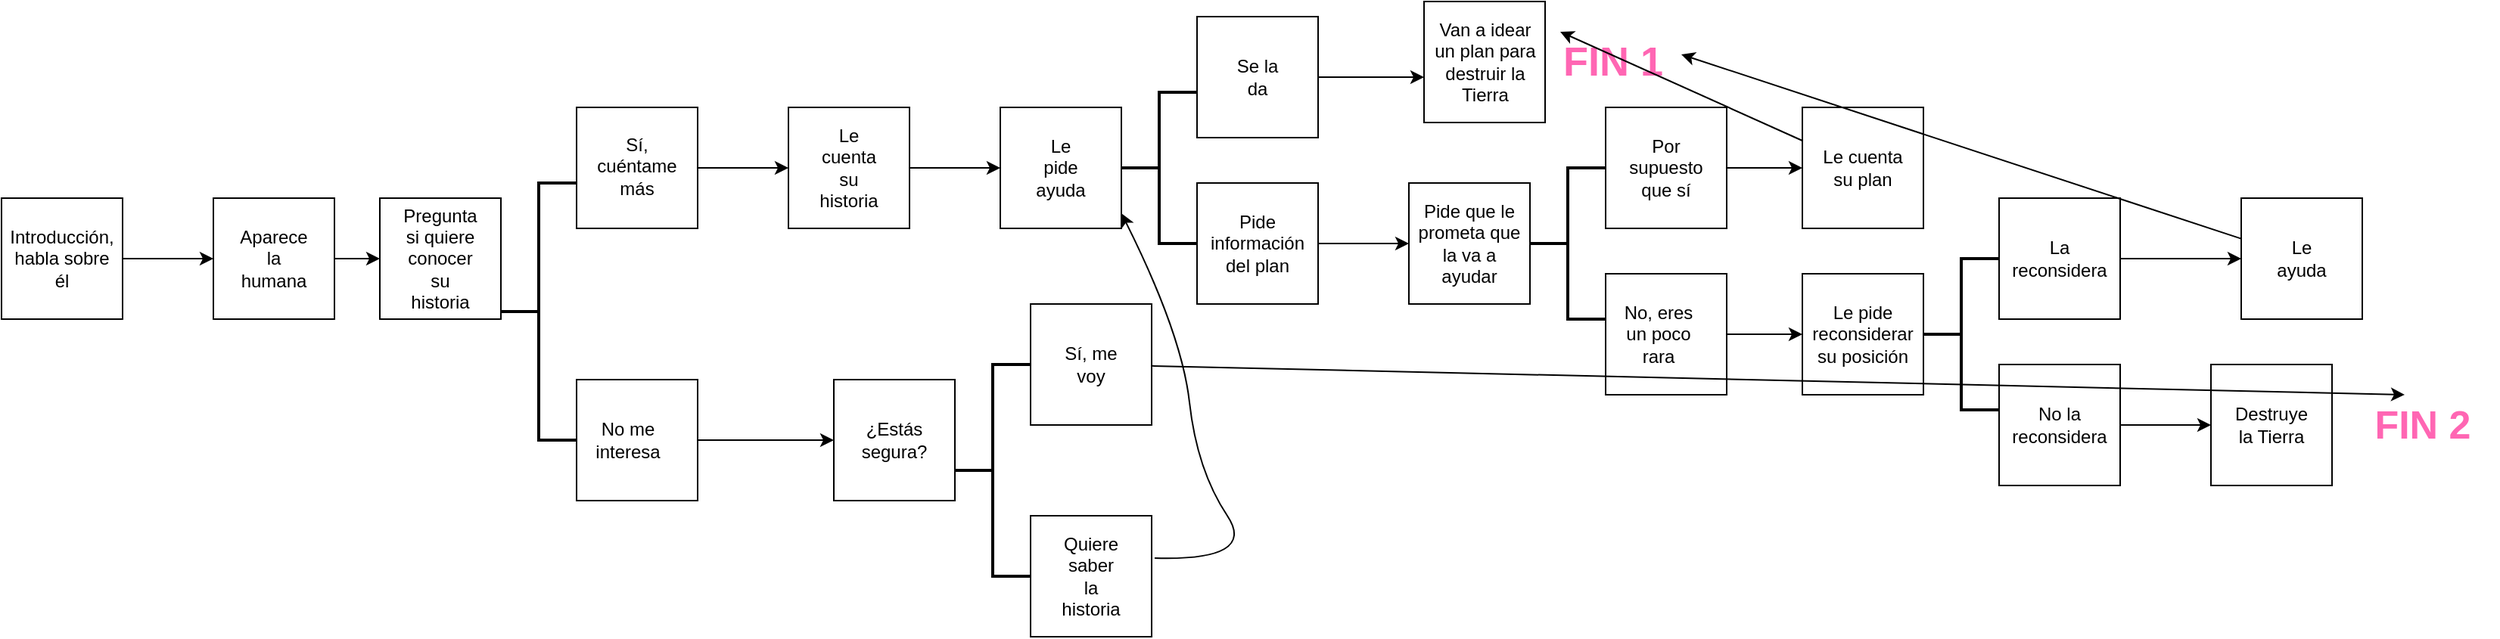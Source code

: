 <mxfile version="13.1.14" type="device"><diagram id="jgpAsu84jq9oRxt_WHKa" name="Página-1"><mxGraphModel grid="1" dx="868" dy="480" gridSize="10" guides="1" tooltips="1" connect="1" arrows="1" fold="1" page="1" pageScale="1" pageWidth="827" pageHeight="1169" math="0" shadow="0"><root><mxCell id="0"/><mxCell id="1" parent="0"/><mxCell id="zn9RI70H3nN88HyDauqp-3" parent="1" style="edgeStyle=none;rounded=0;orthogonalLoop=1;jettySize=auto;html=1;" edge="1" source="zn9RI70H3nN88HyDauqp-1"><mxGeometry as="geometry" relative="1"><mxPoint as="targetPoint" x="160" y="220"/><Array as="points"><mxPoint x="160" y="220"/></Array></mxGeometry></mxCell><mxCell id="zn9RI70H3nN88HyDauqp-1" value="" parent="1" style="whiteSpace=wrap;html=1;aspect=fixed;" vertex="1"><mxGeometry as="geometry" x="20" y="180" width="80" height="80"/></mxCell><mxCell id="zn9RI70H3nN88HyDauqp-2" value="Introducción, habla sobre él" parent="1" style="text;html=1;strokeColor=none;fillColor=none;align=center;verticalAlign=middle;whiteSpace=wrap;rounded=0;" vertex="1"><mxGeometry as="geometry" x="40" y="210" width="40" height="20"/></mxCell><mxCell id="zn9RI70H3nN88HyDauqp-6" parent="1" style="edgeStyle=none;rounded=0;orthogonalLoop=1;jettySize=auto;html=1;" edge="1" source="zn9RI70H3nN88HyDauqp-4" target="zn9RI70H3nN88HyDauqp-7"><mxGeometry as="geometry" relative="1"><mxPoint as="targetPoint" x="310" y="220"/></mxGeometry></mxCell><mxCell id="zn9RI70H3nN88HyDauqp-4" value="" parent="1" style="whiteSpace=wrap;html=1;aspect=fixed;" vertex="1"><mxGeometry as="geometry" x="160" y="180" width="80" height="80"/></mxCell><mxCell id="zn9RI70H3nN88HyDauqp-5" value="Aparece la humana" parent="1" style="text;html=1;strokeColor=none;fillColor=none;align=center;verticalAlign=middle;whiteSpace=wrap;rounded=0;" vertex="1"><mxGeometry as="geometry" x="180" y="210" width="40" height="20"/></mxCell><mxCell id="zn9RI70H3nN88HyDauqp-7" value="" parent="1" style="whiteSpace=wrap;html=1;aspect=fixed;" vertex="1"><mxGeometry as="geometry" x="270" y="180" width="80" height="80"/></mxCell><mxCell id="zn9RI70H3nN88HyDauqp-8" value="Pregunta si quiere conocer su historia" parent="1" style="text;html=1;strokeColor=none;fillColor=none;align=center;verticalAlign=middle;whiteSpace=wrap;rounded=0;" vertex="1"><mxGeometry as="geometry" x="290" y="210" width="40" height="20"/></mxCell><mxCell id="zn9RI70H3nN88HyDauqp-13" parent="1" style="edgeStyle=none;rounded=0;orthogonalLoop=1;jettySize=auto;html=1;exitX=0.75;exitY=0;exitDx=0;exitDy=0;" edge="1" source="zn9RI70H3nN88HyDauqp-8" target="zn9RI70H3nN88HyDauqp-8"><mxGeometry as="geometry" relative="1"/></mxCell><mxCell id="zn9RI70H3nN88HyDauqp-14" value="" parent="1" style="strokeWidth=2;html=1;shape=mxgraph.flowchart.annotation_2;align=left;labelPosition=right;pointerEvents=1;" vertex="1"><mxGeometry as="geometry" x="350" y="170" width="50" height="170"/></mxCell><mxCell id="zn9RI70H3nN88HyDauqp-19" parent="1" style="edgeStyle=none;rounded=0;orthogonalLoop=1;jettySize=auto;html=1;" edge="1" source="zn9RI70H3nN88HyDauqp-15" target="zn9RI70H3nN88HyDauqp-20"><mxGeometry as="geometry" relative="1"><mxPoint as="targetPoint" x="520" y="160"/></mxGeometry></mxCell><mxCell id="zn9RI70H3nN88HyDauqp-15" value="" parent="1" style="whiteSpace=wrap;html=1;aspect=fixed;" vertex="1"><mxGeometry as="geometry" x="400" y="120" width="80" height="80"/></mxCell><mxCell id="zn9RI70H3nN88HyDauqp-71" parent="1" style="edgeStyle=none;rounded=0;orthogonalLoop=1;jettySize=auto;html=1;exitX=1;exitY=0.5;exitDx=0;exitDy=0;" edge="1" source="zn9RI70H3nN88HyDauqp-16"><mxGeometry as="geometry" relative="1"><mxPoint as="targetPoint" x="570" y="340"/></mxGeometry></mxCell><mxCell id="zn9RI70H3nN88HyDauqp-16" value="" parent="1" style="whiteSpace=wrap;html=1;aspect=fixed;" vertex="1"><mxGeometry as="geometry" x="400" y="300" width="80" height="80"/></mxCell><mxCell id="zn9RI70H3nN88HyDauqp-17" value="Sí, cuéntame más" parent="1" style="text;html=1;strokeColor=none;fillColor=none;align=center;verticalAlign=middle;whiteSpace=wrap;rounded=0;" vertex="1"><mxGeometry as="geometry" x="420" y="149" width="40" height="20"/></mxCell><mxCell id="zn9RI70H3nN88HyDauqp-18" value="No me interesa" parent="1" style="text;html=1;strokeColor=none;fillColor=none;align=center;verticalAlign=middle;whiteSpace=wrap;rounded=0;" vertex="1"><mxGeometry as="geometry" x="414" y="330" width="40" height="20"/></mxCell><mxCell id="zn9RI70H3nN88HyDauqp-22" parent="1" style="edgeStyle=none;rounded=0;orthogonalLoop=1;jettySize=auto;html=1;exitX=1;exitY=0.5;exitDx=0;exitDy=0;" edge="1" source="zn9RI70H3nN88HyDauqp-20" target="zn9RI70H3nN88HyDauqp-23"><mxGeometry as="geometry" relative="1"><mxPoint as="targetPoint" x="670" y="160"/></mxGeometry></mxCell><mxCell id="zn9RI70H3nN88HyDauqp-20" value="" parent="1" style="whiteSpace=wrap;html=1;aspect=fixed;" vertex="1"><mxGeometry as="geometry" x="540" y="120" width="80" height="80"/></mxCell><mxCell id="zn9RI70H3nN88HyDauqp-21" value="Le cuenta su historia" parent="1" style="text;html=1;strokeColor=none;fillColor=none;align=center;verticalAlign=middle;whiteSpace=wrap;rounded=0;" vertex="1"><mxGeometry as="geometry" x="560" y="150" width="40" height="20"/></mxCell><mxCell id="zn9RI70H3nN88HyDauqp-23" value="" parent="1" style="whiteSpace=wrap;html=1;aspect=fixed;" vertex="1"><mxGeometry as="geometry" x="680" y="120" width="80" height="80"/></mxCell><mxCell id="zn9RI70H3nN88HyDauqp-24" value="Le pide ayuda" parent="1" style="text;html=1;strokeColor=none;fillColor=none;align=center;verticalAlign=middle;whiteSpace=wrap;rounded=0;" vertex="1"><mxGeometry as="geometry" x="700" y="150" width="40" height="20"/></mxCell><mxCell id="zn9RI70H3nN88HyDauqp-26" value="" parent="1" style="strokeWidth=2;html=1;shape=mxgraph.flowchart.annotation_2;align=left;labelPosition=right;pointerEvents=1;" vertex="1"><mxGeometry as="geometry" x="760" y="110" width="50" height="100"/></mxCell><mxCell id="zn9RI70H3nN88HyDauqp-30" parent="1" style="edgeStyle=none;rounded=0;orthogonalLoop=1;jettySize=auto;html=1;" edge="1" source="zn9RI70H3nN88HyDauqp-27"><mxGeometry as="geometry" relative="1"><mxPoint as="targetPoint" x="960" y="100"/></mxGeometry></mxCell><mxCell id="zn9RI70H3nN88HyDauqp-27" value="" parent="1" style="whiteSpace=wrap;html=1;aspect=fixed;" vertex="1"><mxGeometry as="geometry" x="810" y="60" width="80" height="80"/></mxCell><mxCell id="zn9RI70H3nN88HyDauqp-28" value="Se la da" parent="1" style="text;html=1;strokeColor=none;fillColor=none;align=center;verticalAlign=middle;whiteSpace=wrap;rounded=0;" vertex="1"><mxGeometry as="geometry" x="830" y="90" width="40" height="20"/></mxCell><mxCell id="zn9RI70H3nN88HyDauqp-31" value="" parent="1" style="whiteSpace=wrap;html=1;aspect=fixed;" vertex="1"><mxGeometry as="geometry" x="960" y="50" width="80" height="80"/></mxCell><mxCell id="zn9RI70H3nN88HyDauqp-32" value="Van a idear un plan para destruir la Tierra" parent="1" style="text;html=1;strokeColor=none;fillColor=none;align=center;verticalAlign=middle;whiteSpace=wrap;rounded=0;" vertex="1"><mxGeometry as="geometry" x="962.5" y="80" width="75" height="20"/></mxCell><mxCell id="zn9RI70H3nN88HyDauqp-36" parent="1" style="edgeStyle=none;rounded=0;orthogonalLoop=1;jettySize=auto;html=1;exitX=1;exitY=0.5;exitDx=0;exitDy=0;" edge="1" source="zn9RI70H3nN88HyDauqp-34"><mxGeometry as="geometry" relative="1"><mxPoint as="targetPoint" x="950" y="210"/></mxGeometry></mxCell><mxCell id="zn9RI70H3nN88HyDauqp-34" value="" parent="1" style="whiteSpace=wrap;html=1;aspect=fixed;" vertex="1"><mxGeometry as="geometry" x="810" y="170" width="80" height="80"/></mxCell><mxCell id="zn9RI70H3nN88HyDauqp-35" value="Pide información del plan" parent="1" style="text;html=1;strokeColor=none;fillColor=none;align=center;verticalAlign=middle;whiteSpace=wrap;rounded=0;" vertex="1"><mxGeometry as="geometry" x="830" y="200" width="40" height="20"/></mxCell><mxCell id="zn9RI70H3nN88HyDauqp-37" value="" parent="1" style="whiteSpace=wrap;html=1;aspect=fixed;" vertex="1"><mxGeometry as="geometry" x="950" y="170" width="80" height="80"/></mxCell><mxCell id="zn9RI70H3nN88HyDauqp-38" value="Pide que le prometa que la va a ayudar" parent="1" style="text;html=1;strokeColor=none;fillColor=none;align=center;verticalAlign=middle;whiteSpace=wrap;rounded=0;" vertex="1"><mxGeometry as="geometry" x="955" y="200" width="70" height="20"/></mxCell><mxCell id="zn9RI70H3nN88HyDauqp-41" value="" parent="1" style="strokeWidth=2;html=1;shape=mxgraph.flowchart.annotation_2;align=left;labelPosition=right;pointerEvents=1;" vertex="1"><mxGeometry as="geometry" x="1030" y="160" width="50" height="100"/></mxCell><mxCell id="zn9RI70H3nN88HyDauqp-48" parent="1" style="edgeStyle=none;rounded=0;orthogonalLoop=1;jettySize=auto;html=1;exitX=1;exitY=0.5;exitDx=0;exitDy=0;" edge="1" source="zn9RI70H3nN88HyDauqp-42"><mxGeometry as="geometry" relative="1"><mxPoint as="targetPoint" x="1210" y="160"/></mxGeometry></mxCell><mxCell id="zn9RI70H3nN88HyDauqp-42" value="" parent="1" style="whiteSpace=wrap;html=1;aspect=fixed;" vertex="1"><mxGeometry as="geometry" x="1080" y="120" width="80" height="80"/></mxCell><mxCell id="zn9RI70H3nN88HyDauqp-54" parent="1" style="edgeStyle=none;rounded=0;orthogonalLoop=1;jettySize=auto;html=1;exitX=1;exitY=0.5;exitDx=0;exitDy=0;" edge="1" source="zn9RI70H3nN88HyDauqp-43" target="zn9RI70H3nN88HyDauqp-55"><mxGeometry as="geometry" relative="1"><mxPoint as="targetPoint" x="1210" y="270"/></mxGeometry></mxCell><mxCell id="zn9RI70H3nN88HyDauqp-43" value="" parent="1" style="whiteSpace=wrap;html=1;aspect=fixed;" vertex="1"><mxGeometry as="geometry" x="1080" y="230" width="80" height="80"/></mxCell><mxCell id="zn9RI70H3nN88HyDauqp-45" value="&lt;font color=&quot;#ff66b3&quot; style=&quot;font-size: 27px&quot;&gt;&lt;b&gt;FIN 1&lt;/b&gt;&lt;/font&gt;" parent="1" style="text;html=1;strokeColor=none;fillColor=none;align=center;verticalAlign=middle;whiteSpace=wrap;rounded=0;" vertex="1"><mxGeometry as="geometry" x="1040" y="80" width="90" height="20"/></mxCell><mxCell id="zn9RI70H3nN88HyDauqp-46" value="Por supuesto que sí" parent="1" style="text;html=1;strokeColor=none;fillColor=none;align=center;verticalAlign=middle;whiteSpace=wrap;rounded=0;" vertex="1"><mxGeometry as="geometry" x="1100" y="150" width="40" height="20"/></mxCell><mxCell id="zn9RI70H3nN88HyDauqp-47" value="No, eres un poco rara" parent="1" style="text;html=1;strokeColor=none;fillColor=none;align=center;verticalAlign=middle;whiteSpace=wrap;rounded=0;" vertex="1"><mxGeometry as="geometry" x="1090" y="260" width="50" height="20"/></mxCell><mxCell id="zn9RI70H3nN88HyDauqp-53" parent="1" style="edgeStyle=none;rounded=0;orthogonalLoop=1;jettySize=auto;html=1;" edge="1" source="zn9RI70H3nN88HyDauqp-49"><mxGeometry as="geometry" relative="1"><mxPoint as="targetPoint" x="1050" y="70"/></mxGeometry></mxCell><mxCell id="zn9RI70H3nN88HyDauqp-49" value="" parent="1" style="whiteSpace=wrap;html=1;aspect=fixed;" vertex="1"><mxGeometry as="geometry" x="1210" y="120" width="80" height="80"/></mxCell><mxCell id="zn9RI70H3nN88HyDauqp-50" value="Le cuenta su plan" parent="1" style="text;html=1;strokeColor=none;fillColor=none;align=center;verticalAlign=middle;whiteSpace=wrap;rounded=0;" vertex="1"><mxGeometry as="geometry" x="1220" y="150" width="60" height="20"/></mxCell><mxCell id="zn9RI70H3nN88HyDauqp-55" value="" parent="1" style="whiteSpace=wrap;html=1;aspect=fixed;" vertex="1"><mxGeometry as="geometry" x="1210" y="230" width="80" height="80"/></mxCell><mxCell id="zn9RI70H3nN88HyDauqp-56" value="Le pide reconsiderar su posición" parent="1" style="text;html=1;strokeColor=none;fillColor=none;align=center;verticalAlign=middle;whiteSpace=wrap;rounded=0;" vertex="1"><mxGeometry as="geometry" x="1230" y="260" width="40" height="20"/></mxCell><mxCell id="zn9RI70H3nN88HyDauqp-57" value="" parent="1" style="strokeWidth=2;html=1;shape=mxgraph.flowchart.annotation_2;align=left;labelPosition=right;pointerEvents=1;" vertex="1"><mxGeometry as="geometry" x="1290" y="220" width="50" height="100"/></mxCell><mxCell id="zn9RI70H3nN88HyDauqp-66" value="" parent="1" style="edgeStyle=none;rounded=0;orthogonalLoop=1;jettySize=auto;html=1;" edge="1" source="zn9RI70H3nN88HyDauqp-58" target="zn9RI70H3nN88HyDauqp-65"><mxGeometry as="geometry" relative="1"/></mxCell><mxCell id="zn9RI70H3nN88HyDauqp-58" value="" parent="1" style="whiteSpace=wrap;html=1;aspect=fixed;" vertex="1"><mxGeometry as="geometry" x="1340" y="180" width="80" height="80"/></mxCell><mxCell id="zn9RI70H3nN88HyDauqp-70" parent="1" style="edgeStyle=none;rounded=0;orthogonalLoop=1;jettySize=auto;html=1;entryX=1;entryY=0.25;entryDx=0;entryDy=0;" edge="1" source="zn9RI70H3nN88HyDauqp-65" target="zn9RI70H3nN88HyDauqp-45"><mxGeometry as="geometry" relative="1"/></mxCell><mxCell id="zn9RI70H3nN88HyDauqp-65" value="" parent="1" style="whiteSpace=wrap;html=1;aspect=fixed;" vertex="1"><mxGeometry as="geometry" x="1500" y="180" width="80" height="80"/></mxCell><mxCell id="zn9RI70H3nN88HyDauqp-62" parent="1" style="edgeStyle=none;rounded=0;orthogonalLoop=1;jettySize=auto;html=1;exitX=1;exitY=0.5;exitDx=0;exitDy=0;" edge="1" source="zn9RI70H3nN88HyDauqp-59" target="zn9RI70H3nN88HyDauqp-63"><mxGeometry as="geometry" relative="1"><mxPoint as="targetPoint" x="1480" y="330"/></mxGeometry></mxCell><mxCell id="zn9RI70H3nN88HyDauqp-59" value="" parent="1" style="whiteSpace=wrap;html=1;aspect=fixed;" vertex="1"><mxGeometry as="geometry" x="1340" y="290" width="80" height="80"/></mxCell><mxCell id="zn9RI70H3nN88HyDauqp-60" value="La reconsidera" parent="1" style="text;html=1;strokeColor=none;fillColor=none;align=center;verticalAlign=middle;whiteSpace=wrap;rounded=0;" vertex="1"><mxGeometry as="geometry" x="1360" y="210" width="40" height="20"/></mxCell><mxCell id="zn9RI70H3nN88HyDauqp-61" value="No la reconsidera" parent="1" style="text;html=1;strokeColor=none;fillColor=none;align=center;verticalAlign=middle;whiteSpace=wrap;rounded=0;" vertex="1"><mxGeometry as="geometry" x="1360" y="320" width="40" height="20"/></mxCell><mxCell id="zn9RI70H3nN88HyDauqp-63" value="" parent="1" style="whiteSpace=wrap;html=1;aspect=fixed;" vertex="1"><mxGeometry as="geometry" x="1480" y="290" width="80" height="80"/></mxCell><mxCell id="zn9RI70H3nN88HyDauqp-64" value="Destruye la Tierra" parent="1" style="text;html=1;strokeColor=none;fillColor=none;align=center;verticalAlign=middle;whiteSpace=wrap;rounded=0;" vertex="1"><mxGeometry as="geometry" x="1500" y="320" width="40" height="20"/></mxCell><mxCell id="zn9RI70H3nN88HyDauqp-67" value="Le ayuda" parent="1" style="text;html=1;strokeColor=none;fillColor=none;align=center;verticalAlign=middle;whiteSpace=wrap;rounded=0;" vertex="1"><mxGeometry as="geometry" x="1520" y="210" width="40" height="20"/></mxCell><mxCell id="zn9RI70H3nN88HyDauqp-72" value="" parent="1" style="whiteSpace=wrap;html=1;aspect=fixed;" vertex="1"><mxGeometry as="geometry" x="570" y="300" width="80" height="80"/></mxCell><mxCell id="zn9RI70H3nN88HyDauqp-73" value="¿Estás segura?" parent="1" style="text;html=1;strokeColor=none;fillColor=none;align=center;verticalAlign=middle;whiteSpace=wrap;rounded=0;" vertex="1"><mxGeometry as="geometry" x="590" y="330" width="40" height="20"/></mxCell><mxCell id="zn9RI70H3nN88HyDauqp-74" value="" parent="1" style="strokeWidth=2;html=1;shape=mxgraph.flowchart.annotation_2;align=left;labelPosition=right;pointerEvents=1;" vertex="1"><mxGeometry as="geometry" x="650" y="290" width="50" height="140"/></mxCell><mxCell id="zn9RI70H3nN88HyDauqp-79" parent="1" style="edgeStyle=none;rounded=0;orthogonalLoop=1;jettySize=auto;html=1;" edge="1" source="zn9RI70H3nN88HyDauqp-75"><mxGeometry as="geometry" relative="1"><mxPoint as="targetPoint" x="1608" y="310"/></mxGeometry></mxCell><mxCell id="zn9RI70H3nN88HyDauqp-75" value="" parent="1" style="whiteSpace=wrap;html=1;aspect=fixed;" vertex="1"><mxGeometry as="geometry" x="700" y="250" width="80" height="80"/></mxCell><mxCell id="zn9RI70H3nN88HyDauqp-76" value="Sí, me voy" parent="1" style="text;html=1;strokeColor=none;fillColor=none;align=center;verticalAlign=middle;whiteSpace=wrap;rounded=0;" vertex="1"><mxGeometry as="geometry" x="720" y="280" width="40" height="20"/></mxCell><mxCell id="zn9RI70H3nN88HyDauqp-77" value="&lt;font color=&quot;#ff66b3&quot; size=&quot;1&quot; style=&quot;font-size: 23px&quot;&gt;&lt;b style=&quot;font-size: 26px&quot;&gt;FIN 2&lt;/b&gt;&lt;/font&gt;" parent="1" style="text;html=1;strokeColor=none;fillColor=none;align=center;verticalAlign=middle;whiteSpace=wrap;rounded=0;" vertex="1"><mxGeometry as="geometry" x="1570" y="320" width="100" height="20"/></mxCell><mxCell id="zn9RI70H3nN88HyDauqp-82" parent="1" style="edgeStyle=none;rounded=0;orthogonalLoop=1;jettySize=auto;html=1;entryX=1;entryY=0.5;entryDx=0;entryDy=0;" edge="1" source="zn9RI70H3nN88HyDauqp-80" target="zn9RI70H3nN88HyDauqp-80"><mxGeometry as="geometry" relative="1"><mxPoint as="targetPoint" x="850" y="430"/></mxGeometry></mxCell><mxCell id="zn9RI70H3nN88HyDauqp-80" value="" parent="1" style="whiteSpace=wrap;html=1;aspect=fixed;" vertex="1"><mxGeometry as="geometry" x="700" y="390" width="80" height="80"/></mxCell><mxCell id="zn9RI70H3nN88HyDauqp-81" value="Quiere saber la historia" parent="1" style="text;html=1;strokeColor=none;fillColor=none;align=center;verticalAlign=middle;whiteSpace=wrap;rounded=0;" vertex="1"><mxGeometry as="geometry" x="720" y="420" width="40" height="20"/></mxCell><mxCell id="zn9RI70H3nN88HyDauqp-83" value="" parent="1" style="curved=1;endArrow=classic;html=1;exitX=1.025;exitY=0.35;exitDx=0;exitDy=0;exitPerimeter=0;" edge="1" source="zn9RI70H3nN88HyDauqp-80"><mxGeometry as="geometry" relative="1" width="50" height="50"><mxPoint as="sourcePoint" x="800" y="420"/><mxPoint as="targetPoint" x="760" y="190"/><Array as="points"><mxPoint x="850" y="420"/><mxPoint x="810" y="360"/><mxPoint x="800" y="270"/></Array></mxGeometry></mxCell></root></mxGraphModel></diagram></mxfile>